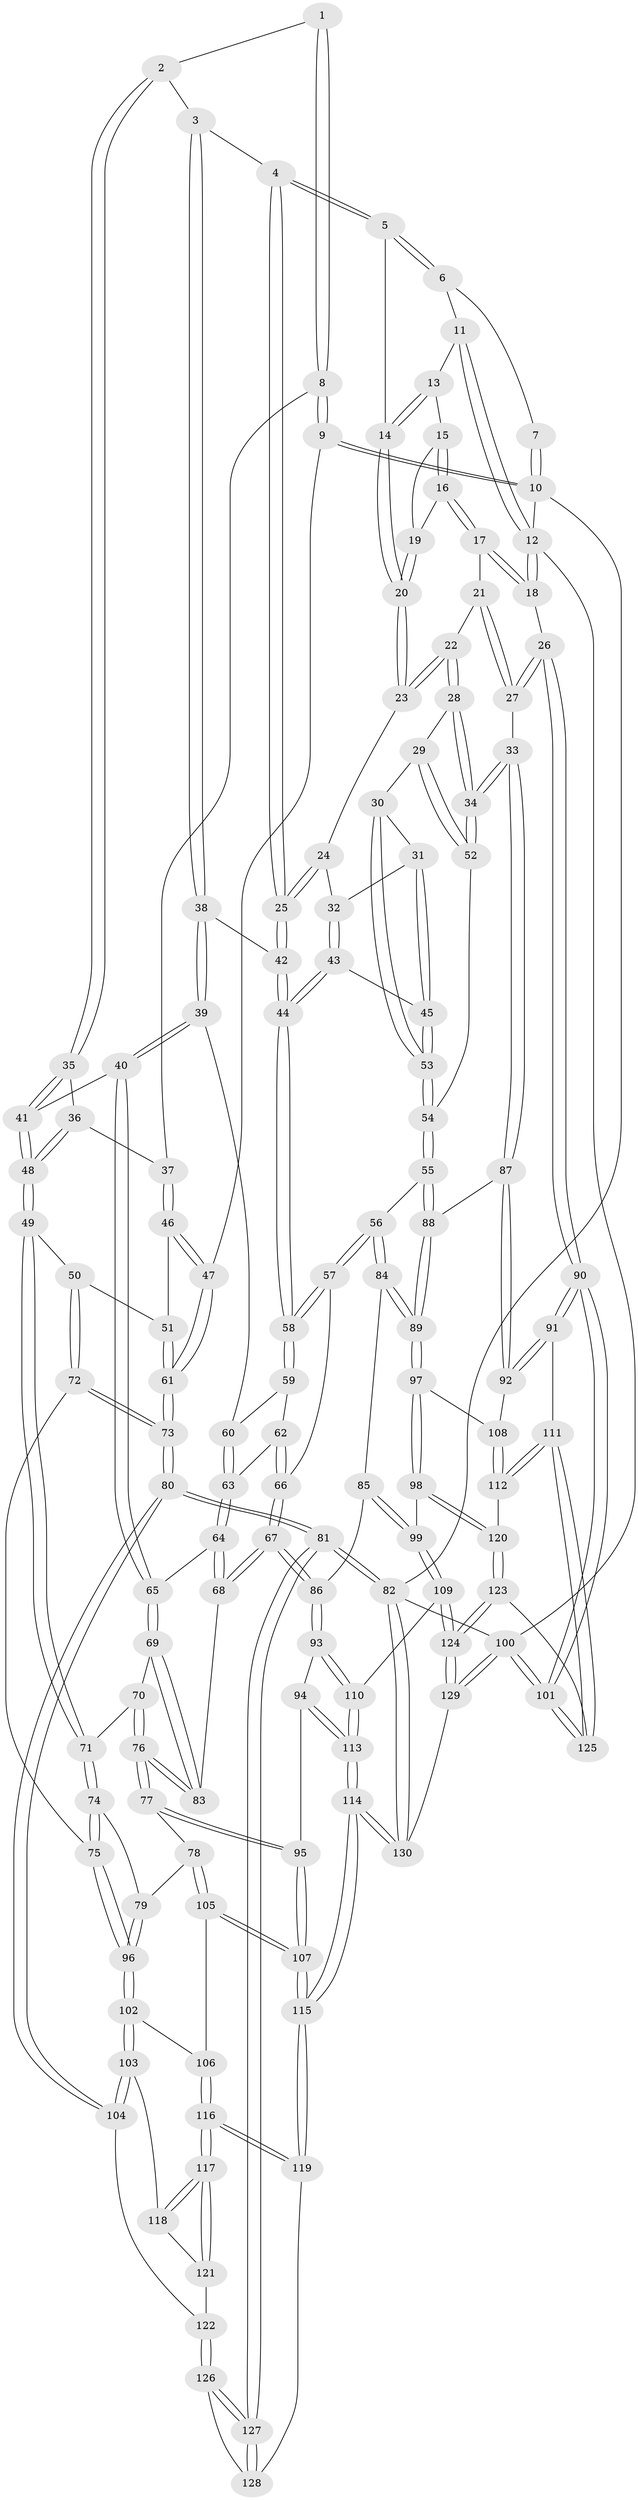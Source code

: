// coarse degree distribution, {7: 0.02564102564102564, 4: 0.3717948717948718, 5: 0.3717948717948718, 3: 0.08974358974358974, 6: 0.11538461538461539, 2: 0.02564102564102564}
// Generated by graph-tools (version 1.1) at 2025/21/03/04/25 18:21:13]
// undirected, 130 vertices, 322 edges
graph export_dot {
graph [start="1"]
  node [color=gray90,style=filled];
  1 [pos="+0.24801840958202936+0"];
  2 [pos="+0.31538536796737016+0.1733108603752618"];
  3 [pos="+0.32011919494512564+0.1741160129720948"];
  4 [pos="+0.3843504485692032+0.1456771077798013"];
  5 [pos="+0.39924693898646113+0.12140413525950572"];
  6 [pos="+0.5342068650804308+0"];
  7 [pos="+0.24096192225545437+0"];
  8 [pos="+0.14750321873119052+0.1887575095713188"];
  9 [pos="+0+0"];
  10 [pos="+0+0"];
  11 [pos="+0.5988329672157588+0"];
  12 [pos="+1+0"];
  13 [pos="+0.6137920802393311+0"];
  14 [pos="+0.6466584790564007+0.11029850129248762"];
  15 [pos="+0.7889576726685212+0.05535877905263114"];
  16 [pos="+0.8898796769055121+0.09099535313833916"];
  17 [pos="+0.9427733783635586+0.0887630503830913"];
  18 [pos="+1+0"];
  19 [pos="+0.7395408895137809+0.12269201868724913"];
  20 [pos="+0.6568292107873749+0.14987155055586224"];
  21 [pos="+0.8737912510058164+0.20476801585250334"];
  22 [pos="+0.7734534419285288+0.23365695532569997"];
  23 [pos="+0.6555644234545087+0.1689420040633716"];
  24 [pos="+0.6553719322403753+0.1691716213726775"];
  25 [pos="+0.5480052063602888+0.2326218756330397"];
  26 [pos="+1+0.45561611720771905"];
  27 [pos="+0.9734666399453161+0.4440165920834176"];
  28 [pos="+0.7789652193504786+0.28627840380929487"];
  29 [pos="+0.7338899554581898+0.32646951948982833"];
  30 [pos="+0.6913252691382619+0.3264251356507657"];
  31 [pos="+0.6761428134385477+0.3023001303207378"];
  32 [pos="+0.6641077814316566+0.2564275745515695"];
  33 [pos="+0.9105099951210139+0.4591911604598328"];
  34 [pos="+0.885753348712589+0.45200732425940454"];
  35 [pos="+0.20120416043177244+0.1998151408269549"];
  36 [pos="+0.171406225103297+0.1970842049648606"];
  37 [pos="+0.15245474209546642+0.19240065271789267"];
  38 [pos="+0.37733325463761375+0.3192135438417115"];
  39 [pos="+0.36324465354453034+0.3933369257689738"];
  40 [pos="+0.3462442473412978+0.40770140562543444"];
  41 [pos="+0.2620378697369719+0.39549894288660836"];
  42 [pos="+0.529692437393868+0.29528918171525914"];
  43 [pos="+0.6124223716259171+0.34945933461984346"];
  44 [pos="+0.5415349008225577+0.34072446379898513"];
  45 [pos="+0.6265847432429156+0.3557499698862991"];
  46 [pos="+0.0819485267066447+0.36093846731003276"];
  47 [pos="+0+0.22638907054563723"];
  48 [pos="+0.1773691118360491+0.44229839885631783"];
  49 [pos="+0.17171262902355153+0.4476144237456774"];
  50 [pos="+0.13418416315849277+0.4367037442082576"];
  51 [pos="+0.0846334890036445+0.37450635981631686"];
  52 [pos="+0.7523218035252753+0.4555752046344454"];
  53 [pos="+0.6775692196835039+0.40644154172948777"];
  54 [pos="+0.6984284250882876+0.4665416810134627"];
  55 [pos="+0.6904168777607796+0.4733087347258204"];
  56 [pos="+0.672094909685597+0.4801904092592767"];
  57 [pos="+0.5508041943933845+0.4671509285584096"];
  58 [pos="+0.5249572470896086+0.41708530082474354"];
  59 [pos="+0.4627255928022013+0.4128373270741438"];
  60 [pos="+0.408543795930222+0.40707566278786306"];
  61 [pos="+0+0.5481805350716397"];
  62 [pos="+0.4451302838201772+0.4843979515247837"];
  63 [pos="+0.4380439044164797+0.4850926460211586"];
  64 [pos="+0.43272438159864574+0.4925591208267798"];
  65 [pos="+0.3431995126058289+0.49597816652646076"];
  66 [pos="+0.5374635652104768+0.48875756450037877"];
  67 [pos="+0.49373076124714543+0.5954049848352035"];
  68 [pos="+0.45664924384766414+0.5734770327389844"];
  69 [pos="+0.342148840674526+0.5008256708732486"];
  70 [pos="+0.20214665218188285+0.49772057813809156"];
  71 [pos="+0.18254894005126962+0.48712556996811474"];
  72 [pos="+0+0.5667276185402619"];
  73 [pos="+0+0.5551876748497362"];
  74 [pos="+0.15493525879214906+0.5545342220194531"];
  75 [pos="+0.017956608567944093+0.5973628537902755"];
  76 [pos="+0.2965501741942765+0.6112563970246884"];
  77 [pos="+0.2926704697870536+0.6286566316359637"];
  78 [pos="+0.25376036631813637+0.6471486885791665"];
  79 [pos="+0.19967899188725774+0.6317415181795589"];
  80 [pos="+0+0.7979198216505975"];
  81 [pos="+0+1"];
  82 [pos="+0+1"];
  83 [pos="+0.3458923839909753+0.5340655295604211"];
  84 [pos="+0.6265896162169482+0.6133439459637076"];
  85 [pos="+0.5251184925730612+0.6311883902556382"];
  86 [pos="+0.5007696485604998+0.62725930564039"];
  87 [pos="+0.8271410223520305+0.6410465657352827"];
  88 [pos="+0.7477000540548709+0.6490760287014453"];
  89 [pos="+0.703442643177619+0.6782883680298286"];
  90 [pos="+1+0.7744590084607331"];
  91 [pos="+0.9826913040718095+0.7710891155132076"];
  92 [pos="+0.854942815380944+0.6888860772118386"];
  93 [pos="+0.46811116326576846+0.6761820062518078"];
  94 [pos="+0.39762287073492386+0.7000537562011471"];
  95 [pos="+0.38078977738568864+0.695067687028062"];
  96 [pos="+0.10043869039043199+0.6865442446058891"];
  97 [pos="+0.6863851132029783+0.7334850509921581"];
  98 [pos="+0.6824683509718611+0.7431521291668135"];
  99 [pos="+0.6511012036794864+0.7638589563092504"];
  100 [pos="+1+1"];
  101 [pos="+1+1"];
  102 [pos="+0.10540718296635287+0.7352970758087977"];
  103 [pos="+0.05387370172015819+0.7792291613959247"];
  104 [pos="+0.05262092931892245+0.7798832903910791"];
  105 [pos="+0.23287752084674979+0.7280663043117841"];
  106 [pos="+0.1416580808528907+0.754926092004049"];
  107 [pos="+0.2711168026528347+0.7903885057993743"];
  108 [pos="+0.8201997336556812+0.7366605118222553"];
  109 [pos="+0.5768296281664169+0.8649567161375583"];
  110 [pos="+0.5644588674311696+0.8623033911794713"];
  111 [pos="+0.8717794302111416+0.843319264773373"];
  112 [pos="+0.7908496339243574+0.7981242566064234"];
  113 [pos="+0.3847552542725985+0.9139190090167476"];
  114 [pos="+0.3155922803246812+0.9692751760072126"];
  115 [pos="+0.277921685895132+0.930632303902218"];
  116 [pos="+0.18450660244836484+0.8643733640536049"];
  117 [pos="+0.17086493728601973+0.8628705982067733"];
  118 [pos="+0.09993662912293141+0.8259580699806418"];
  119 [pos="+0.24433492859111985+0.9169941148072334"];
  120 [pos="+0.7676052962096638+0.8021320706375372"];
  121 [pos="+0.0903844147662902+0.8696125470650266"];
  122 [pos="+0.06645420133334308+0.8759264955710381"];
  123 [pos="+0.7252441515840998+0.9594029179816362"];
  124 [pos="+0.6803476559510004+1"];
  125 [pos="+0.8494409213090528+0.9058911607861849"];
  126 [pos="+0.043351438672065826+0.9131209478274679"];
  127 [pos="+0+1"];
  128 [pos="+0.21462512221035848+0.9222438059664064"];
  129 [pos="+0.6888298922550287+1"];
  130 [pos="+0.3120850911677802+1"];
  1 -- 2;
  1 -- 8;
  1 -- 8;
  2 -- 3;
  2 -- 35;
  2 -- 35;
  3 -- 4;
  3 -- 38;
  3 -- 38;
  4 -- 5;
  4 -- 5;
  4 -- 25;
  4 -- 25;
  5 -- 6;
  5 -- 6;
  5 -- 14;
  6 -- 7;
  6 -- 11;
  7 -- 10;
  7 -- 10;
  8 -- 9;
  8 -- 9;
  8 -- 37;
  9 -- 10;
  9 -- 10;
  9 -- 47;
  10 -- 12;
  10 -- 82;
  11 -- 12;
  11 -- 12;
  11 -- 13;
  12 -- 18;
  12 -- 18;
  12 -- 100;
  13 -- 14;
  13 -- 14;
  13 -- 15;
  14 -- 20;
  14 -- 20;
  15 -- 16;
  15 -- 16;
  15 -- 19;
  16 -- 17;
  16 -- 17;
  16 -- 19;
  17 -- 18;
  17 -- 18;
  17 -- 21;
  18 -- 26;
  19 -- 20;
  19 -- 20;
  20 -- 23;
  20 -- 23;
  21 -- 22;
  21 -- 27;
  21 -- 27;
  22 -- 23;
  22 -- 23;
  22 -- 28;
  22 -- 28;
  23 -- 24;
  24 -- 25;
  24 -- 25;
  24 -- 32;
  25 -- 42;
  25 -- 42;
  26 -- 27;
  26 -- 27;
  26 -- 90;
  26 -- 90;
  27 -- 33;
  28 -- 29;
  28 -- 34;
  28 -- 34;
  29 -- 30;
  29 -- 52;
  29 -- 52;
  30 -- 31;
  30 -- 53;
  30 -- 53;
  31 -- 32;
  31 -- 45;
  31 -- 45;
  32 -- 43;
  32 -- 43;
  33 -- 34;
  33 -- 34;
  33 -- 87;
  33 -- 87;
  34 -- 52;
  34 -- 52;
  35 -- 36;
  35 -- 41;
  35 -- 41;
  36 -- 37;
  36 -- 48;
  36 -- 48;
  37 -- 46;
  37 -- 46;
  38 -- 39;
  38 -- 39;
  38 -- 42;
  39 -- 40;
  39 -- 40;
  39 -- 60;
  40 -- 41;
  40 -- 65;
  40 -- 65;
  41 -- 48;
  41 -- 48;
  42 -- 44;
  42 -- 44;
  43 -- 44;
  43 -- 44;
  43 -- 45;
  44 -- 58;
  44 -- 58;
  45 -- 53;
  45 -- 53;
  46 -- 47;
  46 -- 47;
  46 -- 51;
  47 -- 61;
  47 -- 61;
  48 -- 49;
  48 -- 49;
  49 -- 50;
  49 -- 71;
  49 -- 71;
  50 -- 51;
  50 -- 72;
  50 -- 72;
  51 -- 61;
  51 -- 61;
  52 -- 54;
  53 -- 54;
  53 -- 54;
  54 -- 55;
  54 -- 55;
  55 -- 56;
  55 -- 88;
  55 -- 88;
  56 -- 57;
  56 -- 57;
  56 -- 84;
  56 -- 84;
  57 -- 58;
  57 -- 58;
  57 -- 66;
  58 -- 59;
  58 -- 59;
  59 -- 60;
  59 -- 62;
  60 -- 63;
  60 -- 63;
  61 -- 73;
  61 -- 73;
  62 -- 63;
  62 -- 66;
  62 -- 66;
  63 -- 64;
  63 -- 64;
  64 -- 65;
  64 -- 68;
  64 -- 68;
  65 -- 69;
  65 -- 69;
  66 -- 67;
  66 -- 67;
  67 -- 68;
  67 -- 68;
  67 -- 86;
  67 -- 86;
  68 -- 83;
  69 -- 70;
  69 -- 83;
  69 -- 83;
  70 -- 71;
  70 -- 76;
  70 -- 76;
  71 -- 74;
  71 -- 74;
  72 -- 73;
  72 -- 73;
  72 -- 75;
  73 -- 80;
  73 -- 80;
  74 -- 75;
  74 -- 75;
  74 -- 79;
  75 -- 96;
  75 -- 96;
  76 -- 77;
  76 -- 77;
  76 -- 83;
  76 -- 83;
  77 -- 78;
  77 -- 95;
  77 -- 95;
  78 -- 79;
  78 -- 105;
  78 -- 105;
  79 -- 96;
  79 -- 96;
  80 -- 81;
  80 -- 81;
  80 -- 104;
  80 -- 104;
  81 -- 82;
  81 -- 82;
  81 -- 127;
  81 -- 127;
  82 -- 130;
  82 -- 130;
  82 -- 100;
  84 -- 85;
  84 -- 89;
  84 -- 89;
  85 -- 86;
  85 -- 99;
  85 -- 99;
  86 -- 93;
  86 -- 93;
  87 -- 88;
  87 -- 92;
  87 -- 92;
  88 -- 89;
  88 -- 89;
  89 -- 97;
  89 -- 97;
  90 -- 91;
  90 -- 91;
  90 -- 101;
  90 -- 101;
  91 -- 92;
  91 -- 92;
  91 -- 111;
  92 -- 108;
  93 -- 94;
  93 -- 110;
  93 -- 110;
  94 -- 95;
  94 -- 113;
  94 -- 113;
  95 -- 107;
  95 -- 107;
  96 -- 102;
  96 -- 102;
  97 -- 98;
  97 -- 98;
  97 -- 108;
  98 -- 99;
  98 -- 120;
  98 -- 120;
  99 -- 109;
  99 -- 109;
  100 -- 101;
  100 -- 101;
  100 -- 129;
  100 -- 129;
  101 -- 125;
  101 -- 125;
  102 -- 103;
  102 -- 103;
  102 -- 106;
  103 -- 104;
  103 -- 104;
  103 -- 118;
  104 -- 122;
  105 -- 106;
  105 -- 107;
  105 -- 107;
  106 -- 116;
  106 -- 116;
  107 -- 115;
  107 -- 115;
  108 -- 112;
  108 -- 112;
  109 -- 110;
  109 -- 124;
  109 -- 124;
  110 -- 113;
  110 -- 113;
  111 -- 112;
  111 -- 112;
  111 -- 125;
  111 -- 125;
  112 -- 120;
  113 -- 114;
  113 -- 114;
  114 -- 115;
  114 -- 115;
  114 -- 130;
  114 -- 130;
  115 -- 119;
  115 -- 119;
  116 -- 117;
  116 -- 117;
  116 -- 119;
  116 -- 119;
  117 -- 118;
  117 -- 118;
  117 -- 121;
  117 -- 121;
  118 -- 121;
  119 -- 128;
  120 -- 123;
  120 -- 123;
  121 -- 122;
  122 -- 126;
  122 -- 126;
  123 -- 124;
  123 -- 124;
  123 -- 125;
  124 -- 129;
  124 -- 129;
  126 -- 127;
  126 -- 127;
  126 -- 128;
  127 -- 128;
  127 -- 128;
  129 -- 130;
}
